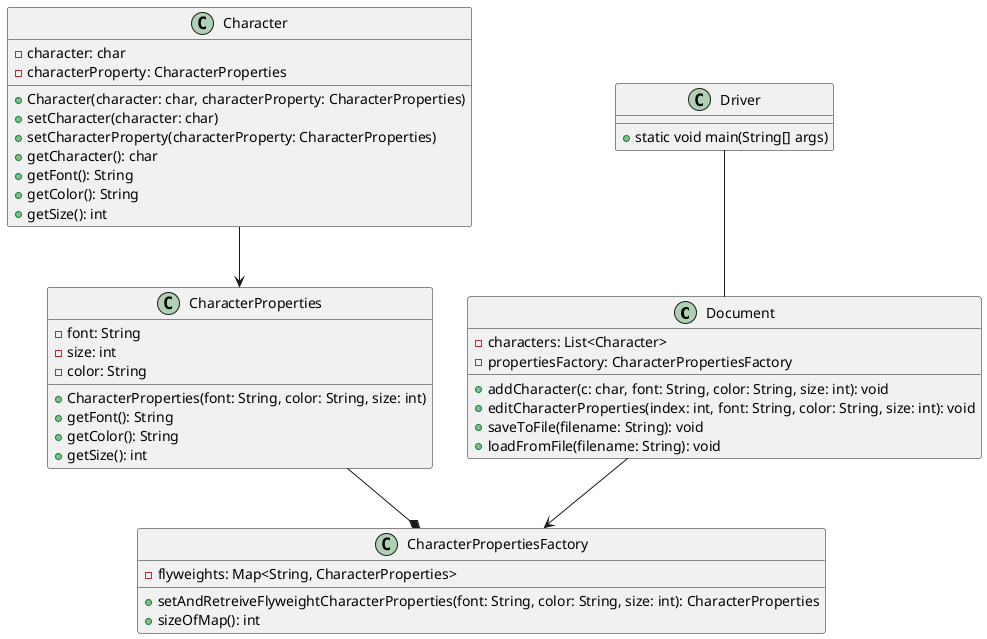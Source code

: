 @startuml

class Document {
    -characters: List<Character>
    -propertiesFactory: CharacterPropertiesFactory
    +addCharacter(c: char, font: String, color: String, size: int): void
    +editCharacterProperties(index: int, font: String, color: String, size: int): void
    +saveToFile(filename: String): void
    +loadFromFile(filename: String): void
}

class CharacterProperties {
    -font: String
    -size: int
    -color: String
    +CharacterProperties(font: String, color: String, size: int)
    +getFont(): String
    +getColor(): String
    +getSize(): int
}

class Character {
    -character: char
    -characterProperty: CharacterProperties
    +Character(character: char, characterProperty: CharacterProperties)
    +setCharacter(character: char)
    +setCharacterProperty(characterProperty: CharacterProperties)
    +getCharacter(): char
    +getFont(): String
    +getColor(): String
    +getSize(): int
}

class CharacterPropertiesFactory {
    -flyweights: Map<String, CharacterProperties>
    +setAndRetreiveFlyweightCharacterProperties(font: String, color: String, size: int): CharacterProperties
    +sizeOfMap(): int
}

class Driver {
    +static void main(String[] args)
}

Driver -- Document
Character --> CharacterProperties
CharacterProperties --* CharacterPropertiesFactory
Document --> CharacterPropertiesFactory



@enduml
